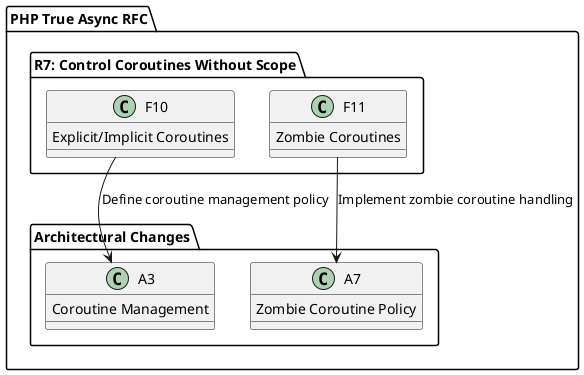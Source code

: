 @startuml
    package "PHP True Async RFC" {
        package "R7: Control Coroutines Without Scope" {
            F10 : Explicit/Implicit Coroutines
            F11 : Zombie Coroutines
        }

        package "Architectural Changes" {
            A3 : Coroutine Management
            A7 : Zombie Coroutine Policy
        }
    }

    F10 --> A3 : Define coroutine management policy
    F11 --> A7 : Implement zombie coroutine handling
    @enduml